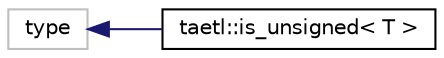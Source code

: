 digraph "Graphical Class Hierarchy"
{
  edge [fontname="Helvetica",fontsize="10",labelfontname="Helvetica",labelfontsize="10"];
  node [fontname="Helvetica",fontsize="10",shape=record];
  rankdir="LR";
  Node2 [label="type",height=0.2,width=0.4,color="grey75", fillcolor="white", style="filled"];
  Node2 -> Node0 [dir="back",color="midnightblue",fontsize="10",style="solid",fontname="Helvetica"];
  Node0 [label="taetl::is_unsigned\< T \>",height=0.2,width=0.4,color="black", fillcolor="white", style="filled",URL="$structtaetl_1_1is__unsigned.html",tooltip="If T is an arithmetic type, provides the member constant value equal to true if T(0) < T(-1): this re..."];
}
